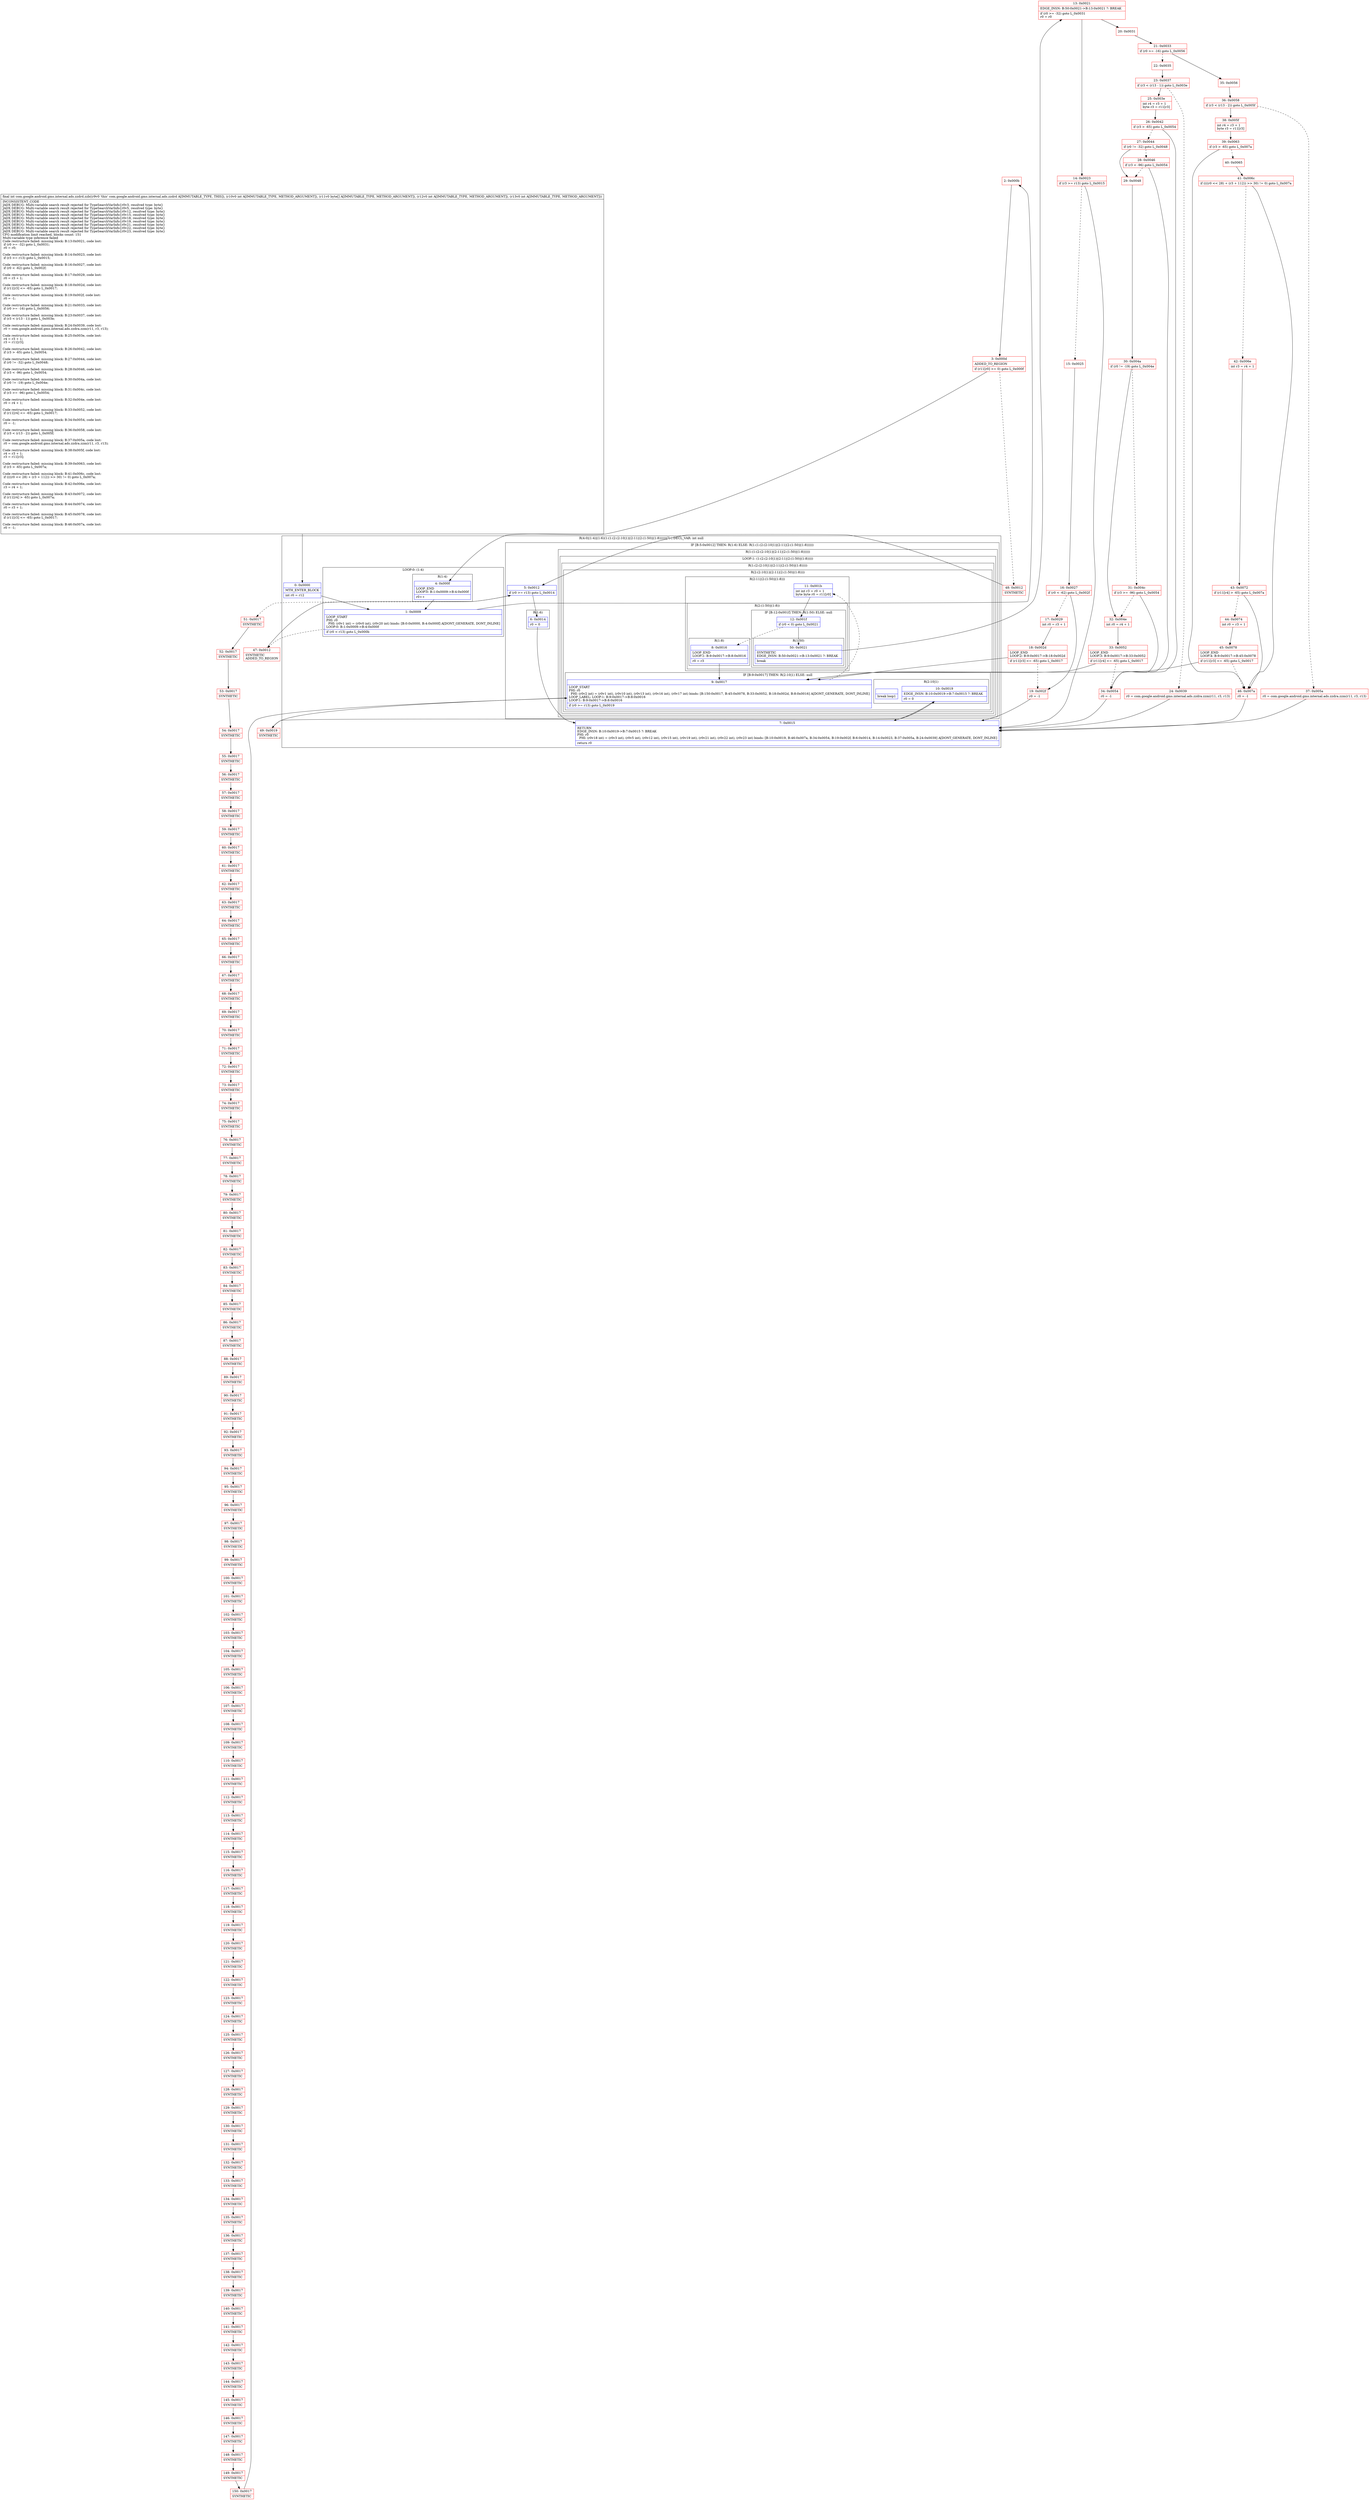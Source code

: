 digraph "CFG forcom.google.android.gms.internal.ads.zzdrd.zzb(I[BII)I" {
subgraph cluster_Region_762933173 {
label = "R(4:0|(1:4)|(1:6)(1:(1:(2:(2:10|1)|(2:11|(2:(1:50)|(1:8))))))|7) | DECL_VAR: int null\l";
node [shape=record,color=blue];
Node_0 [shape=record,label="{0\:\ 0x0000|MTH_ENTER_BLOCK\l|int r0 = r12\l}"];
subgraph cluster_LoopRegion_915150857 {
label = "LOOP:0: (1:4)";
node [shape=record,color=blue];
Node_1 [shape=record,label="{1\:\ 0x0009|LOOP_START\lPHI: r0 \l  PHI: (r0v1 int) = (r0v0 int), (r0v20 int) binds: [B:0:0x0000, B:4:0x000f] A[DONT_GENERATE, DONT_INLINE]\lLOOP:0: B:1:0x0009\-\>B:4:0x000f\l|if (r0 \< r13) goto L_0x000b\l}"];
subgraph cluster_Region_1491603539 {
label = "R(1:4)";
node [shape=record,color=blue];
Node_4 [shape=record,label="{4\:\ 0x000f|LOOP_END\lLOOP:0: B:1:0x0009\-\>B:4:0x000f\l|r0++\l}"];
}
}
subgraph cluster_IfRegion_1357831594 {
label = "IF [B:5:0x0012] THEN: R(1:6) ELSE: R(1:(1:(2:(2:10|1)|(2:11|(2:(1:50)|(1:8))))))";
node [shape=record,color=blue];
Node_5 [shape=record,label="{5\:\ 0x0012|if (r0 \>= r13) goto L_0x0014\l}"];
subgraph cluster_Region_266873402 {
label = "R(1:6)";
node [shape=record,color=blue];
Node_6 [shape=record,label="{6\:\ 0x0014|r0 = 0\l}"];
}
subgraph cluster_Region_1500028192 {
label = "R(1:(1:(2:(2:10|1)|(2:11|(2:(1:50)|(1:8))))))";
node [shape=record,color=blue];
subgraph cluster_LoopRegion_1937379434 {
label = "LOOP:1: (1:(2:(2:10|1)|(2:11|(2:(1:50)|(1:8)))))";
node [shape=record,color=blue];
subgraph cluster_Region_1447260749 {
label = "R(1:(2:(2:10|1)|(2:11|(2:(1:50)|(1:8)))))";
node [shape=record,color=blue];
subgraph cluster_Region_989061439 {
label = "R(2:(2:10|1)|(2:11|(2:(1:50)|(1:8))))";
node [shape=record,color=blue];
subgraph cluster_IfRegion_1730501816 {
label = "IF [B:9:0x0017] THEN: R(2:10|1) ELSE: null";
node [shape=record,color=blue];
Node_9 [shape=record,label="{9\:\ 0x0017|LOOP_START\lPHI: r0 \l  PHI: (r0v2 int) = (r0v1 int), (r0v10 int), (r0v13 int), (r0v16 int), (r0v17 int) binds: [B:150:0x0017, B:45:0x0078, B:33:0x0052, B:18:0x002d, B:8:0x0016] A[DONT_GENERATE, DONT_INLINE]\lLOOP_LABEL: LOOP:1: B:9:0x0017\-\>B:8:0x0016\lLOOP:1: B:9:0x0017\-\>B:8:0x0016\l|if (r0 \>= r13) goto L_0x0019\l}"];
subgraph cluster_Region_701346084 {
label = "R(2:10|1)";
node [shape=record,color=blue];
Node_10 [shape=record,label="{10\:\ 0x0019|EDGE_INSN: B:10:0x0019\-\>B:7:0x0015 ?: BREAK  \l|r0 = 0\l}"];
Node_InsnContainer_661646044 [shape=record,label="{|break loop1\l}"];
}
}
subgraph cluster_Region_2144842375 {
label = "R(2:11|(2:(1:50)|(1:8)))";
node [shape=record,color=blue];
Node_11 [shape=record,label="{11\:\ 0x001b|int int r3 = r0 + 1\lbyte byte r0 = r11[r0]\l}"];
subgraph cluster_Region_70600475 {
label = "R(2:(1:50)|(1:8))";
node [shape=record,color=blue];
subgraph cluster_IfRegion_1113941987 {
label = "IF [B:12:0x001f] THEN: R(1:50) ELSE: null";
node [shape=record,color=blue];
Node_12 [shape=record,label="{12\:\ 0x001f|if (r0 \< 0) goto L_0x0021\l}"];
subgraph cluster_Region_1227459786 {
label = "R(1:50)";
node [shape=record,color=blue];
Node_50 [shape=record,label="{50\:\ 0x0021|SYNTHETIC\lEDGE_INSN: B:50:0x0021\-\>B:13:0x0021 ?: BREAK  \l|break\l}"];
}
}
subgraph cluster_Region_172472184 {
label = "R(1:8)";
node [shape=record,color=blue];
Node_8 [shape=record,label="{8\:\ 0x0016|LOOP_END\lLOOP:1: B:9:0x0017\-\>B:8:0x0016\l|r0 = r3\l}"];
}
}
}
}
}
}
}
}
Node_7 [shape=record,label="{7\:\ 0x0015|RETURN\lEDGE_INSN: B:10:0x0019\-\>B:7:0x0015 ?: BREAK  \lPHI: r0 \l  PHI: (r0v18 int) = (r0v3 int), (r0v5 int), (r0v12 int), (r0v15 int), (r0v19 int), (r0v21 int), (r0v22 int), (r0v23 int) binds: [B:10:0x0019, B:46:0x007a, B:34:0x0054, B:19:0x002f, B:6:0x0014, B:14:0x0023, B:37:0x005a, B:24:0x0039] A[DONT_GENERATE, DONT_INLINE]\l|return r0\l}"];
}
Node_2 [shape=record,color=red,label="{2\:\ 0x000b}"];
Node_3 [shape=record,color=red,label="{3\:\ 0x000d|ADDED_TO_REGION\l|if (r11[r0] \>= 0) goto L_0x000f\l}"];
Node_13 [shape=record,color=red,label="{13\:\ 0x0021|EDGE_INSN: B:50:0x0021\-\>B:13:0x0021 ?: BREAK  \l|if (r0 \>= \-32) goto L_0x0031\lr0 = r0\l}"];
Node_14 [shape=record,color=red,label="{14\:\ 0x0023|if (r3 \>= r13) goto L_0x0015\l}"];
Node_15 [shape=record,color=red,label="{15\:\ 0x0025}"];
Node_16 [shape=record,color=red,label="{16\:\ 0x0027|if (r0 \< \-62) goto L_0x002f\l}"];
Node_17 [shape=record,color=red,label="{17\:\ 0x0029|int r0 = r3 + 1\l}"];
Node_18 [shape=record,color=red,label="{18\:\ 0x002d|LOOP_END\lLOOP:2: B:9:0x0017\-\>B:18:0x002d\l|if (r11[r3] \<= \-65) goto L_0x0017\l}"];
Node_19 [shape=record,color=red,label="{19\:\ 0x002f|r0 = \-1\l}"];
Node_20 [shape=record,color=red,label="{20\:\ 0x0031}"];
Node_21 [shape=record,color=red,label="{21\:\ 0x0033|if (r0 \>= \-16) goto L_0x0056\l}"];
Node_22 [shape=record,color=red,label="{22\:\ 0x0035}"];
Node_23 [shape=record,color=red,label="{23\:\ 0x0037|if (r3 \< (r13 \- 1)) goto L_0x003e\l}"];
Node_24 [shape=record,color=red,label="{24\:\ 0x0039|r0 = com.google.android.gms.internal.ads.zzdra.zzm(r11, r3, r13)\l}"];
Node_25 [shape=record,color=red,label="{25\:\ 0x003e|int r4 = r3 + 1\lbyte r3 = r11[r3]\l}"];
Node_26 [shape=record,color=red,label="{26\:\ 0x0042|if (r3 \> \-65) goto L_0x0054\l}"];
Node_27 [shape=record,color=red,label="{27\:\ 0x0044|if (r0 != \-32) goto L_0x0048\l}"];
Node_28 [shape=record,color=red,label="{28\:\ 0x0046|if (r3 \< \-96) goto L_0x0054\l}"];
Node_29 [shape=record,color=red,label="{29\:\ 0x0048}"];
Node_30 [shape=record,color=red,label="{30\:\ 0x004a|if (r0 != \-19) goto L_0x004e\l}"];
Node_31 [shape=record,color=red,label="{31\:\ 0x004c|if (r3 \>= \-96) goto L_0x0054\l}"];
Node_32 [shape=record,color=red,label="{32\:\ 0x004e|int r0 = r4 + 1\l}"];
Node_33 [shape=record,color=red,label="{33\:\ 0x0052|LOOP_END\lLOOP:3: B:9:0x0017\-\>B:33:0x0052\l|if (r11[r4] \<= \-65) goto L_0x0017\l}"];
Node_34 [shape=record,color=red,label="{34\:\ 0x0054|r0 = \-1\l}"];
Node_35 [shape=record,color=red,label="{35\:\ 0x0056}"];
Node_36 [shape=record,color=red,label="{36\:\ 0x0058|if (r3 \< (r13 \- 2)) goto L_0x005f\l}"];
Node_37 [shape=record,color=red,label="{37\:\ 0x005a|r0 = com.google.android.gms.internal.ads.zzdra.zzm(r11, r3, r13)\l}"];
Node_38 [shape=record,color=red,label="{38\:\ 0x005f|int r4 = r3 + 1\lbyte r3 = r11[r3]\l}"];
Node_39 [shape=record,color=red,label="{39\:\ 0x0063|if (r3 \> \-65) goto L_0x007a\l}"];
Node_40 [shape=record,color=red,label="{40\:\ 0x0065}"];
Node_41 [shape=record,color=red,label="{41\:\ 0x006c|if ((((r0 \<\< 28) + (r3 + 112)) \>\> 30) != 0) goto L_0x007a\l}"];
Node_42 [shape=record,color=red,label="{42\:\ 0x006e|int r3 = r4 + 1\l}"];
Node_43 [shape=record,color=red,label="{43\:\ 0x0072|if (r11[r4] \> \-65) goto L_0x007a\l}"];
Node_44 [shape=record,color=red,label="{44\:\ 0x0074|int r0 = r3 + 1\l}"];
Node_45 [shape=record,color=red,label="{45\:\ 0x0078|LOOP_END\lLOOP:4: B:9:0x0017\-\>B:45:0x0078\l|if (r11[r3] \<= \-65) goto L_0x0017\l}"];
Node_46 [shape=record,color=red,label="{46\:\ 0x007a|r0 = \-1\l}"];
Node_47 [shape=record,color=red,label="{47\:\ 0x0012|SYNTHETIC\lADDED_TO_REGION\l}"];
Node_48 [shape=record,color=red,label="{48\:\ 0x0012|SYNTHETIC\l}"];
Node_49 [shape=record,color=red,label="{49\:\ 0x0019|SYNTHETIC\l}"];
Node_51 [shape=record,color=red,label="{51\:\ 0x0017|SYNTHETIC\l}"];
Node_52 [shape=record,color=red,label="{52\:\ 0x0017|SYNTHETIC\l}"];
Node_53 [shape=record,color=red,label="{53\:\ 0x0017|SYNTHETIC\l}"];
Node_54 [shape=record,color=red,label="{54\:\ 0x0017|SYNTHETIC\l}"];
Node_55 [shape=record,color=red,label="{55\:\ 0x0017|SYNTHETIC\l}"];
Node_56 [shape=record,color=red,label="{56\:\ 0x0017|SYNTHETIC\l}"];
Node_57 [shape=record,color=red,label="{57\:\ 0x0017|SYNTHETIC\l}"];
Node_58 [shape=record,color=red,label="{58\:\ 0x0017|SYNTHETIC\l}"];
Node_59 [shape=record,color=red,label="{59\:\ 0x0017|SYNTHETIC\l}"];
Node_60 [shape=record,color=red,label="{60\:\ 0x0017|SYNTHETIC\l}"];
Node_61 [shape=record,color=red,label="{61\:\ 0x0017|SYNTHETIC\l}"];
Node_62 [shape=record,color=red,label="{62\:\ 0x0017|SYNTHETIC\l}"];
Node_63 [shape=record,color=red,label="{63\:\ 0x0017|SYNTHETIC\l}"];
Node_64 [shape=record,color=red,label="{64\:\ 0x0017|SYNTHETIC\l}"];
Node_65 [shape=record,color=red,label="{65\:\ 0x0017|SYNTHETIC\l}"];
Node_66 [shape=record,color=red,label="{66\:\ 0x0017|SYNTHETIC\l}"];
Node_67 [shape=record,color=red,label="{67\:\ 0x0017|SYNTHETIC\l}"];
Node_68 [shape=record,color=red,label="{68\:\ 0x0017|SYNTHETIC\l}"];
Node_69 [shape=record,color=red,label="{69\:\ 0x0017|SYNTHETIC\l}"];
Node_70 [shape=record,color=red,label="{70\:\ 0x0017|SYNTHETIC\l}"];
Node_71 [shape=record,color=red,label="{71\:\ 0x0017|SYNTHETIC\l}"];
Node_72 [shape=record,color=red,label="{72\:\ 0x0017|SYNTHETIC\l}"];
Node_73 [shape=record,color=red,label="{73\:\ 0x0017|SYNTHETIC\l}"];
Node_74 [shape=record,color=red,label="{74\:\ 0x0017|SYNTHETIC\l}"];
Node_75 [shape=record,color=red,label="{75\:\ 0x0017|SYNTHETIC\l}"];
Node_76 [shape=record,color=red,label="{76\:\ 0x0017|SYNTHETIC\l}"];
Node_77 [shape=record,color=red,label="{77\:\ 0x0017|SYNTHETIC\l}"];
Node_78 [shape=record,color=red,label="{78\:\ 0x0017|SYNTHETIC\l}"];
Node_79 [shape=record,color=red,label="{79\:\ 0x0017|SYNTHETIC\l}"];
Node_80 [shape=record,color=red,label="{80\:\ 0x0017|SYNTHETIC\l}"];
Node_81 [shape=record,color=red,label="{81\:\ 0x0017|SYNTHETIC\l}"];
Node_82 [shape=record,color=red,label="{82\:\ 0x0017|SYNTHETIC\l}"];
Node_83 [shape=record,color=red,label="{83\:\ 0x0017|SYNTHETIC\l}"];
Node_84 [shape=record,color=red,label="{84\:\ 0x0017|SYNTHETIC\l}"];
Node_85 [shape=record,color=red,label="{85\:\ 0x0017|SYNTHETIC\l}"];
Node_86 [shape=record,color=red,label="{86\:\ 0x0017|SYNTHETIC\l}"];
Node_87 [shape=record,color=red,label="{87\:\ 0x0017|SYNTHETIC\l}"];
Node_88 [shape=record,color=red,label="{88\:\ 0x0017|SYNTHETIC\l}"];
Node_89 [shape=record,color=red,label="{89\:\ 0x0017|SYNTHETIC\l}"];
Node_90 [shape=record,color=red,label="{90\:\ 0x0017|SYNTHETIC\l}"];
Node_91 [shape=record,color=red,label="{91\:\ 0x0017|SYNTHETIC\l}"];
Node_92 [shape=record,color=red,label="{92\:\ 0x0017|SYNTHETIC\l}"];
Node_93 [shape=record,color=red,label="{93\:\ 0x0017|SYNTHETIC\l}"];
Node_94 [shape=record,color=red,label="{94\:\ 0x0017|SYNTHETIC\l}"];
Node_95 [shape=record,color=red,label="{95\:\ 0x0017|SYNTHETIC\l}"];
Node_96 [shape=record,color=red,label="{96\:\ 0x0017|SYNTHETIC\l}"];
Node_97 [shape=record,color=red,label="{97\:\ 0x0017|SYNTHETIC\l}"];
Node_98 [shape=record,color=red,label="{98\:\ 0x0017|SYNTHETIC\l}"];
Node_99 [shape=record,color=red,label="{99\:\ 0x0017|SYNTHETIC\l}"];
Node_100 [shape=record,color=red,label="{100\:\ 0x0017|SYNTHETIC\l}"];
Node_101 [shape=record,color=red,label="{101\:\ 0x0017|SYNTHETIC\l}"];
Node_102 [shape=record,color=red,label="{102\:\ 0x0017|SYNTHETIC\l}"];
Node_103 [shape=record,color=red,label="{103\:\ 0x0017|SYNTHETIC\l}"];
Node_104 [shape=record,color=red,label="{104\:\ 0x0017|SYNTHETIC\l}"];
Node_105 [shape=record,color=red,label="{105\:\ 0x0017|SYNTHETIC\l}"];
Node_106 [shape=record,color=red,label="{106\:\ 0x0017|SYNTHETIC\l}"];
Node_107 [shape=record,color=red,label="{107\:\ 0x0017|SYNTHETIC\l}"];
Node_108 [shape=record,color=red,label="{108\:\ 0x0017|SYNTHETIC\l}"];
Node_109 [shape=record,color=red,label="{109\:\ 0x0017|SYNTHETIC\l}"];
Node_110 [shape=record,color=red,label="{110\:\ 0x0017|SYNTHETIC\l}"];
Node_111 [shape=record,color=red,label="{111\:\ 0x0017|SYNTHETIC\l}"];
Node_112 [shape=record,color=red,label="{112\:\ 0x0017|SYNTHETIC\l}"];
Node_113 [shape=record,color=red,label="{113\:\ 0x0017|SYNTHETIC\l}"];
Node_114 [shape=record,color=red,label="{114\:\ 0x0017|SYNTHETIC\l}"];
Node_115 [shape=record,color=red,label="{115\:\ 0x0017|SYNTHETIC\l}"];
Node_116 [shape=record,color=red,label="{116\:\ 0x0017|SYNTHETIC\l}"];
Node_117 [shape=record,color=red,label="{117\:\ 0x0017|SYNTHETIC\l}"];
Node_118 [shape=record,color=red,label="{118\:\ 0x0017|SYNTHETIC\l}"];
Node_119 [shape=record,color=red,label="{119\:\ 0x0017|SYNTHETIC\l}"];
Node_120 [shape=record,color=red,label="{120\:\ 0x0017|SYNTHETIC\l}"];
Node_121 [shape=record,color=red,label="{121\:\ 0x0017|SYNTHETIC\l}"];
Node_122 [shape=record,color=red,label="{122\:\ 0x0017|SYNTHETIC\l}"];
Node_123 [shape=record,color=red,label="{123\:\ 0x0017|SYNTHETIC\l}"];
Node_124 [shape=record,color=red,label="{124\:\ 0x0017|SYNTHETIC\l}"];
Node_125 [shape=record,color=red,label="{125\:\ 0x0017|SYNTHETIC\l}"];
Node_126 [shape=record,color=red,label="{126\:\ 0x0017|SYNTHETIC\l}"];
Node_127 [shape=record,color=red,label="{127\:\ 0x0017|SYNTHETIC\l}"];
Node_128 [shape=record,color=red,label="{128\:\ 0x0017|SYNTHETIC\l}"];
Node_129 [shape=record,color=red,label="{129\:\ 0x0017|SYNTHETIC\l}"];
Node_130 [shape=record,color=red,label="{130\:\ 0x0017|SYNTHETIC\l}"];
Node_131 [shape=record,color=red,label="{131\:\ 0x0017|SYNTHETIC\l}"];
Node_132 [shape=record,color=red,label="{132\:\ 0x0017|SYNTHETIC\l}"];
Node_133 [shape=record,color=red,label="{133\:\ 0x0017|SYNTHETIC\l}"];
Node_134 [shape=record,color=red,label="{134\:\ 0x0017|SYNTHETIC\l}"];
Node_135 [shape=record,color=red,label="{135\:\ 0x0017|SYNTHETIC\l}"];
Node_136 [shape=record,color=red,label="{136\:\ 0x0017|SYNTHETIC\l}"];
Node_137 [shape=record,color=red,label="{137\:\ 0x0017|SYNTHETIC\l}"];
Node_138 [shape=record,color=red,label="{138\:\ 0x0017|SYNTHETIC\l}"];
Node_139 [shape=record,color=red,label="{139\:\ 0x0017|SYNTHETIC\l}"];
Node_140 [shape=record,color=red,label="{140\:\ 0x0017|SYNTHETIC\l}"];
Node_141 [shape=record,color=red,label="{141\:\ 0x0017|SYNTHETIC\l}"];
Node_142 [shape=record,color=red,label="{142\:\ 0x0017|SYNTHETIC\l}"];
Node_143 [shape=record,color=red,label="{143\:\ 0x0017|SYNTHETIC\l}"];
Node_144 [shape=record,color=red,label="{144\:\ 0x0017|SYNTHETIC\l}"];
Node_145 [shape=record,color=red,label="{145\:\ 0x0017|SYNTHETIC\l}"];
Node_146 [shape=record,color=red,label="{146\:\ 0x0017|SYNTHETIC\l}"];
Node_147 [shape=record,color=red,label="{147\:\ 0x0017|SYNTHETIC\l}"];
Node_148 [shape=record,color=red,label="{148\:\ 0x0017|SYNTHETIC\l}"];
Node_149 [shape=record,color=red,label="{149\:\ 0x0017|SYNTHETIC\l}"];
Node_150 [shape=record,color=red,label="{150\:\ 0x0017|SYNTHETIC\l}"];
MethodNode[shape=record,label="{final int com.google.android.gms.internal.ads.zzdrd.zzb((r9v0 'this' com.google.android.gms.internal.ads.zzdrd A[IMMUTABLE_TYPE, THIS]), (r10v0 int A[IMMUTABLE_TYPE, METHOD_ARGUMENT]), (r11v0 byte[] A[IMMUTABLE_TYPE, METHOD_ARGUMENT]), (r12v0 int A[IMMUTABLE_TYPE, METHOD_ARGUMENT]), (r13v0 int A[IMMUTABLE_TYPE, METHOD_ARGUMENT]))  | INCONSISTENT_CODE\lJADX DEBUG: Multi\-variable search result rejected for TypeSearchVarInfo\{r0v3, resolved type: byte\}\lJADX DEBUG: Multi\-variable search result rejected for TypeSearchVarInfo\{r0v5, resolved type: byte\}\lJADX DEBUG: Multi\-variable search result rejected for TypeSearchVarInfo\{r0v12, resolved type: byte\}\lJADX DEBUG: Multi\-variable search result rejected for TypeSearchVarInfo\{r0v15, resolved type: byte\}\lJADX DEBUG: Multi\-variable search result rejected for TypeSearchVarInfo\{r0v18, resolved type: byte\}\lJADX DEBUG: Multi\-variable search result rejected for TypeSearchVarInfo\{r0v19, resolved type: byte\}\lJADX DEBUG: Multi\-variable search result rejected for TypeSearchVarInfo\{r0v21, resolved type: byte\}\lJADX DEBUG: Multi\-variable search result rejected for TypeSearchVarInfo\{r0v22, resolved type: byte\}\lJADX DEBUG: Multi\-variable search result rejected for TypeSearchVarInfo\{r0v23, resolved type: byte\}\lCFG modification limit reached, blocks count: 151\lMulti\-variable type inference failed\lCode restructure failed: missing block: B:13:0x0021, code lost:\l    if (r0 \>= \-32) goto L_0x0031;\l    r0 = r0;\l\lCode restructure failed: missing block: B:14:0x0023, code lost:\l    if (r3 \>= r13) goto L_0x0015;\l\lCode restructure failed: missing block: B:16:0x0027, code lost:\l    if (r0 \< \-62) goto L_0x002f;\l\lCode restructure failed: missing block: B:17:0x0029, code lost:\l    r0 = r3 + 1;\l\lCode restructure failed: missing block: B:18:0x002d, code lost:\l    if (r11[r3] \<= \-65) goto L_0x0017;\l\lCode restructure failed: missing block: B:19:0x002f, code lost:\l    r0 = \-1;\l\lCode restructure failed: missing block: B:21:0x0033, code lost:\l    if (r0 \>= \-16) goto L_0x0056;\l\lCode restructure failed: missing block: B:23:0x0037, code lost:\l    if (r3 \< (r13 \- 1)) goto L_0x003e;\l\lCode restructure failed: missing block: B:24:0x0039, code lost:\l    r0 = com.google.android.gms.internal.ads.zzdra.zzm(r11, r3, r13);\l\lCode restructure failed: missing block: B:25:0x003e, code lost:\l    r4 = r3 + 1;\l    r3 = r11[r3];\l\lCode restructure failed: missing block: B:26:0x0042, code lost:\l    if (r3 \> \-65) goto L_0x0054;\l\lCode restructure failed: missing block: B:27:0x0044, code lost:\l    if (r0 != \-32) goto L_0x0048;\l\lCode restructure failed: missing block: B:28:0x0046, code lost:\l    if (r3 \< \-96) goto L_0x0054;\l\lCode restructure failed: missing block: B:30:0x004a, code lost:\l    if (r0 != \-19) goto L_0x004e;\l\lCode restructure failed: missing block: B:31:0x004c, code lost:\l    if (r3 \>= \-96) goto L_0x0054;\l\lCode restructure failed: missing block: B:32:0x004e, code lost:\l    r0 = r4 + 1;\l\lCode restructure failed: missing block: B:33:0x0052, code lost:\l    if (r11[r4] \<= \-65) goto L_0x0017;\l\lCode restructure failed: missing block: B:34:0x0054, code lost:\l    r0 = \-1;\l\lCode restructure failed: missing block: B:36:0x0058, code lost:\l    if (r3 \< (r13 \- 2)) goto L_0x005f;\l\lCode restructure failed: missing block: B:37:0x005a, code lost:\l    r0 = com.google.android.gms.internal.ads.zzdra.zzm(r11, r3, r13);\l\lCode restructure failed: missing block: B:38:0x005f, code lost:\l    r4 = r3 + 1;\l    r3 = r11[r3];\l\lCode restructure failed: missing block: B:39:0x0063, code lost:\l    if (r3 \> \-65) goto L_0x007a;\l\lCode restructure failed: missing block: B:41:0x006c, code lost:\l    if ((((r0 \<\< 28) + (r3 + 112)) \>\> 30) != 0) goto L_0x007a;\l\lCode restructure failed: missing block: B:42:0x006e, code lost:\l    r3 = r4 + 1;\l\lCode restructure failed: missing block: B:43:0x0072, code lost:\l    if (r11[r4] \> \-65) goto L_0x007a;\l\lCode restructure failed: missing block: B:44:0x0074, code lost:\l    r0 = r3 + 1;\l\lCode restructure failed: missing block: B:45:0x0078, code lost:\l    if (r11[r3] \<= \-65) goto L_0x0017;\l\lCode restructure failed: missing block: B:46:0x007a, code lost:\l    r0 = \-1;\l\l}"];
MethodNode -> Node_0;
Node_0 -> Node_1;
Node_1 -> Node_2;
Node_1 -> Node_47[style=dashed];
Node_4 -> Node_1;
Node_5 -> Node_6;
Node_5 -> Node_51[style=dashed];
Node_6 -> Node_7;
Node_9 -> Node_11[style=dashed];
Node_9 -> Node_49;
Node_10 -> Node_7;
Node_11 -> Node_12;
Node_12 -> Node_8[style=dashed];
Node_12 -> Node_50;
Node_50 -> Node_13;
Node_8 -> Node_9;
Node_2 -> Node_3;
Node_3 -> Node_4;
Node_3 -> Node_48[style=dashed];
Node_13 -> Node_14;
Node_13 -> Node_20;
Node_14 -> Node_7;
Node_14 -> Node_15[style=dashed];
Node_15 -> Node_16;
Node_16 -> Node_17[style=dashed];
Node_16 -> Node_19;
Node_17 -> Node_18;
Node_18 -> Node_9;
Node_18 -> Node_19[style=dashed];
Node_19 -> Node_7;
Node_20 -> Node_21;
Node_21 -> Node_22[style=dashed];
Node_21 -> Node_35;
Node_22 -> Node_23;
Node_23 -> Node_24[style=dashed];
Node_23 -> Node_25;
Node_24 -> Node_7;
Node_25 -> Node_26;
Node_26 -> Node_27[style=dashed];
Node_26 -> Node_34;
Node_27 -> Node_28[style=dashed];
Node_27 -> Node_29;
Node_28 -> Node_29[style=dashed];
Node_28 -> Node_34;
Node_29 -> Node_30;
Node_30 -> Node_31[style=dashed];
Node_30 -> Node_32;
Node_31 -> Node_32[style=dashed];
Node_31 -> Node_34;
Node_32 -> Node_33;
Node_33 -> Node_9;
Node_33 -> Node_34[style=dashed];
Node_34 -> Node_7;
Node_35 -> Node_36;
Node_36 -> Node_37[style=dashed];
Node_36 -> Node_38;
Node_37 -> Node_7;
Node_38 -> Node_39;
Node_39 -> Node_40[style=dashed];
Node_39 -> Node_46;
Node_40 -> Node_41;
Node_41 -> Node_42[style=dashed];
Node_41 -> Node_46;
Node_42 -> Node_43;
Node_43 -> Node_44[style=dashed];
Node_43 -> Node_46;
Node_44 -> Node_45;
Node_45 -> Node_9;
Node_45 -> Node_46[style=dashed];
Node_46 -> Node_7;
Node_47 -> Node_5;
Node_48 -> Node_5;
Node_49 -> Node_10;
Node_51 -> Node_52;
Node_52 -> Node_53;
Node_53 -> Node_54;
Node_54 -> Node_55;
Node_55 -> Node_56;
Node_56 -> Node_57;
Node_57 -> Node_58;
Node_58 -> Node_59;
Node_59 -> Node_60;
Node_60 -> Node_61;
Node_61 -> Node_62;
Node_62 -> Node_63;
Node_63 -> Node_64;
Node_64 -> Node_65;
Node_65 -> Node_66;
Node_66 -> Node_67;
Node_67 -> Node_68;
Node_68 -> Node_69;
Node_69 -> Node_70;
Node_70 -> Node_71;
Node_71 -> Node_72;
Node_72 -> Node_73;
Node_73 -> Node_74;
Node_74 -> Node_75;
Node_75 -> Node_76;
Node_76 -> Node_77;
Node_77 -> Node_78;
Node_78 -> Node_79;
Node_79 -> Node_80;
Node_80 -> Node_81;
Node_81 -> Node_82;
Node_82 -> Node_83;
Node_83 -> Node_84;
Node_84 -> Node_85;
Node_85 -> Node_86;
Node_86 -> Node_87;
Node_87 -> Node_88;
Node_88 -> Node_89;
Node_89 -> Node_90;
Node_90 -> Node_91;
Node_91 -> Node_92;
Node_92 -> Node_93;
Node_93 -> Node_94;
Node_94 -> Node_95;
Node_95 -> Node_96;
Node_96 -> Node_97;
Node_97 -> Node_98;
Node_98 -> Node_99;
Node_99 -> Node_100;
Node_100 -> Node_101;
Node_101 -> Node_102;
Node_102 -> Node_103;
Node_103 -> Node_104;
Node_104 -> Node_105;
Node_105 -> Node_106;
Node_106 -> Node_107;
Node_107 -> Node_108;
Node_108 -> Node_109;
Node_109 -> Node_110;
Node_110 -> Node_111;
Node_111 -> Node_112;
Node_112 -> Node_113;
Node_113 -> Node_114;
Node_114 -> Node_115;
Node_115 -> Node_116;
Node_116 -> Node_117;
Node_117 -> Node_118;
Node_118 -> Node_119;
Node_119 -> Node_120;
Node_120 -> Node_121;
Node_121 -> Node_122;
Node_122 -> Node_123;
Node_123 -> Node_124;
Node_124 -> Node_125;
Node_125 -> Node_126;
Node_126 -> Node_127;
Node_127 -> Node_128;
Node_128 -> Node_129;
Node_129 -> Node_130;
Node_130 -> Node_131;
Node_131 -> Node_132;
Node_132 -> Node_133;
Node_133 -> Node_134;
Node_134 -> Node_135;
Node_135 -> Node_136;
Node_136 -> Node_137;
Node_137 -> Node_138;
Node_138 -> Node_139;
Node_139 -> Node_140;
Node_140 -> Node_141;
Node_141 -> Node_142;
Node_142 -> Node_143;
Node_143 -> Node_144;
Node_144 -> Node_145;
Node_145 -> Node_146;
Node_146 -> Node_147;
Node_147 -> Node_148;
Node_148 -> Node_149;
Node_149 -> Node_150;
Node_150 -> Node_9;
}

